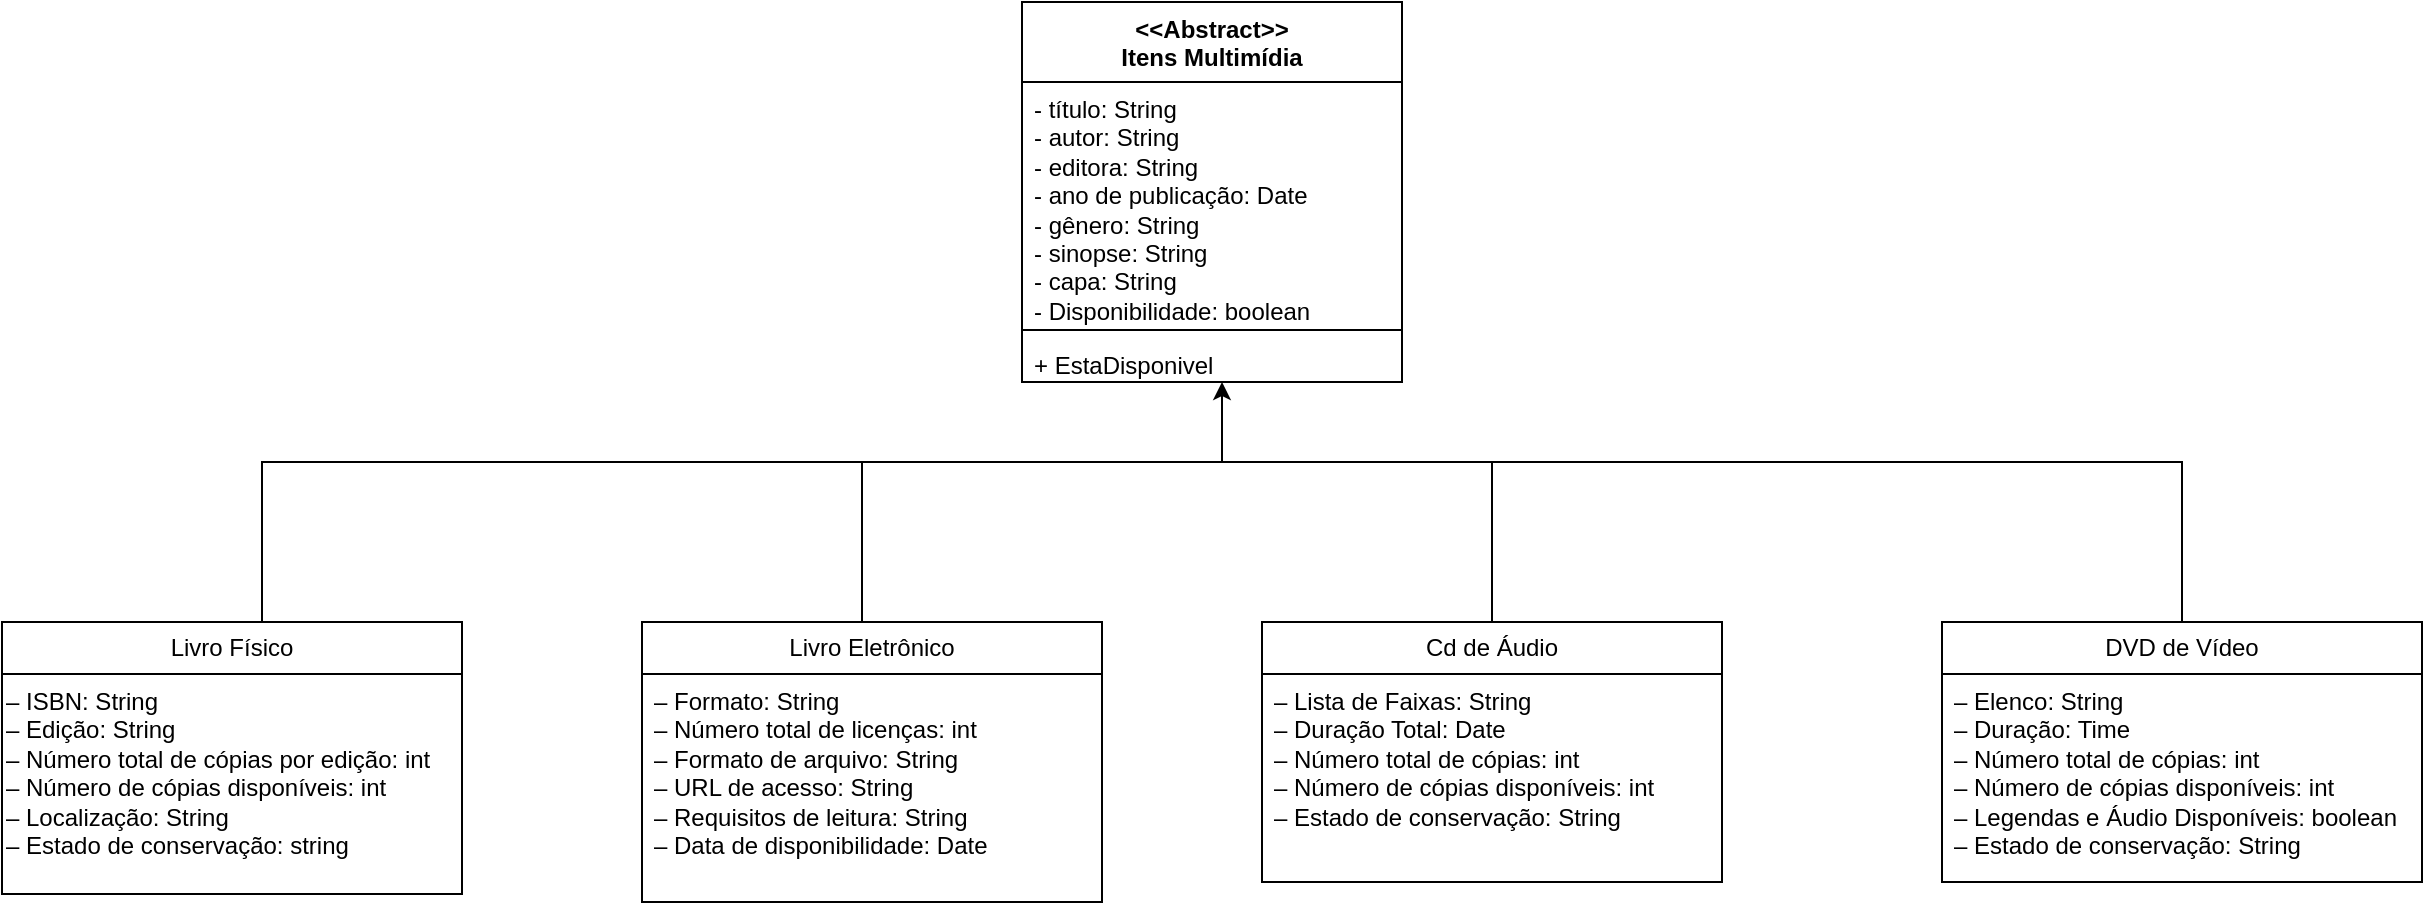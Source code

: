 <mxfile version="21.6.8" type="github">
  <diagram id="C5RBs43oDa-KdzZeNtuy" name="Page-1">
    <mxGraphModel dx="2181" dy="668" grid="1" gridSize="10" guides="1" tooltips="1" connect="1" arrows="1" fold="1" page="1" pageScale="1" pageWidth="827" pageHeight="1169" math="0" shadow="0">
      <root>
        <object label="" dawdwa="dawdwad" grgrdgrd="gdrgrdg" fesfesf="regerge" id="WIyWlLk6GJQsqaUBKTNV-0">
          <mxCell />
        </object>
        <mxCell id="WIyWlLk6GJQsqaUBKTNV-1" parent="WIyWlLk6GJQsqaUBKTNV-0" />
        <mxCell id="a481yiPgKqfhCZ4eKlHy-12" value="&lt;div&gt;&amp;lt;&amp;lt;Abstract&amp;gt;&amp;gt;&lt;/div&gt;&lt;div&gt;Itens Multimídia&lt;br&gt;&lt;/div&gt;" style="swimlane;align=center;verticalAlign=top;childLayout=stackLayout;horizontal=1;startSize=40;horizontalStack=0;resizeParent=1;resizeParentMax=0;resizeLast=0;collapsible=1;marginBottom=0;whiteSpace=wrap;html=1;" vertex="1" parent="WIyWlLk6GJQsqaUBKTNV-1">
          <mxGeometry x="300" y="50" width="190" height="190" as="geometry">
            <mxRectangle x="330" y="90" width="130" height="30" as="alternateBounds" />
          </mxGeometry>
        </mxCell>
        <mxCell id="a481yiPgKqfhCZ4eKlHy-13" value="- título: String&#xa;- autor: String&#xa;- editora: String&#xa;- ano de publicação: Date&#xa;- gênero: String&#xa;- sinopse: String&#xa;- capa: String&#xa;- Disponibilidade: boolean" style="text;strokeColor=none;fillColor=none;align=left;verticalAlign=top;spacingLeft=4;spacingRight=4;overflow=hidden;rotatable=0;points=[[0,0.5],[1,0.5]];portConstraint=eastwest;whiteSpace=wrap;html=1;" vertex="1" parent="a481yiPgKqfhCZ4eKlHy-12">
          <mxGeometry y="40" width="190" height="120" as="geometry" />
        </mxCell>
        <mxCell id="a481yiPgKqfhCZ4eKlHy-14" value="" style="line;strokeWidth=1;fillColor=none;align=left;verticalAlign=middle;spacingTop=-1;spacingLeft=3;spacingRight=3;rotatable=0;labelPosition=right;points=[];portConstraint=eastwest;strokeColor=inherit;" vertex="1" parent="a481yiPgKqfhCZ4eKlHy-12">
          <mxGeometry y="160" width="190" height="8" as="geometry" />
        </mxCell>
        <mxCell id="a481yiPgKqfhCZ4eKlHy-15" value="+ EstaDisponivel" style="text;strokeColor=none;fillColor=none;align=left;verticalAlign=top;spacingLeft=4;spacingRight=4;overflow=hidden;rotatable=0;points=[[0,0.5],[1,0.5]];portConstraint=eastwest;whiteSpace=wrap;html=1;" vertex="1" parent="a481yiPgKqfhCZ4eKlHy-12">
          <mxGeometry y="168" width="190" height="22" as="geometry" />
        </mxCell>
        <mxCell id="a481yiPgKqfhCZ4eKlHy-29" value="Livro Físico" style="swimlane;fontStyle=0;childLayout=stackLayout;horizontal=1;startSize=26;fillColor=none;horizontalStack=0;resizeParent=1;resizeParentMax=0;resizeLast=0;collapsible=1;marginBottom=0;whiteSpace=wrap;html=1;" vertex="1" parent="WIyWlLk6GJQsqaUBKTNV-1">
          <mxGeometry x="-210" y="360" width="230" height="136" as="geometry" />
        </mxCell>
        <mxCell id="a481yiPgKqfhCZ4eKlHy-33" value="– ISBN: String&#xa;– Edição: String&#xa;– Número total de cópias por edição: int&#xa;– Número de cópias disponíveis: int&#xa;– Localização: String&#xa;– Estado de conservação: string" style="text;whiteSpace=wrap;" vertex="1" parent="a481yiPgKqfhCZ4eKlHy-29">
          <mxGeometry y="26" width="230" height="110" as="geometry" />
        </mxCell>
        <mxCell id="a481yiPgKqfhCZ4eKlHy-37" value="" style="edgeStyle=none;orthogonalLoop=1;jettySize=auto;html=1;rounded=0;" edge="1" parent="WIyWlLk6GJQsqaUBKTNV-1">
          <mxGeometry width="80" relative="1" as="geometry">
            <mxPoint x="-80" y="360" as="sourcePoint" />
            <mxPoint x="400" y="240" as="targetPoint" />
            <Array as="points">
              <mxPoint x="-80" y="360" />
              <mxPoint x="-80" y="280" />
              <mxPoint x="400" y="280" />
            </Array>
          </mxGeometry>
        </mxCell>
        <mxCell id="a481yiPgKqfhCZ4eKlHy-40" value="Livro Eletrônico" style="swimlane;fontStyle=0;childLayout=stackLayout;horizontal=1;startSize=26;fillColor=none;horizontalStack=0;resizeParent=1;resizeParentMax=0;resizeLast=0;collapsible=1;marginBottom=0;whiteSpace=wrap;html=1;" vertex="1" parent="WIyWlLk6GJQsqaUBKTNV-1">
          <mxGeometry x="110" y="360" width="230" height="140" as="geometry" />
        </mxCell>
        <mxCell id="a481yiPgKqfhCZ4eKlHy-41" value="– Formato: String&#xa;– Número total de licenças: int&#xa;– Formato de arquivo: String&#xa;– URL de acesso: String&#xa;– Requisitos de leitura: String&#xa;– Data de disponibilidade: Date" style="text;strokeColor=none;fillColor=none;align=left;verticalAlign=top;spacingLeft=4;spacingRight=4;overflow=hidden;rotatable=0;points=[[0,0.5],[1,0.5]];portConstraint=eastwest;whiteSpace=wrap;html=1;" vertex="1" parent="a481yiPgKqfhCZ4eKlHy-40">
          <mxGeometry y="26" width="230" height="114" as="geometry" />
        </mxCell>
        <mxCell id="a481yiPgKqfhCZ4eKlHy-50" value="" style="endArrow=none;html=1;rounded=0;" edge="1" parent="WIyWlLk6GJQsqaUBKTNV-1">
          <mxGeometry width="50" height="50" relative="1" as="geometry">
            <mxPoint x="220" y="360" as="sourcePoint" />
            <mxPoint x="220" y="280" as="targetPoint" />
            <Array as="points">
              <mxPoint x="220" y="320" />
            </Array>
          </mxGeometry>
        </mxCell>
        <mxCell id="a481yiPgKqfhCZ4eKlHy-51" style="edgeStyle=none;rounded=0;orthogonalLoop=1;jettySize=auto;html=1;entryX=0.461;entryY=-0.007;entryDx=0;entryDy=0;entryPerimeter=0;" edge="1" parent="WIyWlLk6GJQsqaUBKTNV-1" source="a481yiPgKqfhCZ4eKlHy-40" target="a481yiPgKqfhCZ4eKlHy-40">
          <mxGeometry relative="1" as="geometry" />
        </mxCell>
        <mxCell id="a481yiPgKqfhCZ4eKlHy-52" value="Cd de Áudio" style="swimlane;fontStyle=0;childLayout=stackLayout;horizontal=1;startSize=26;fillColor=none;horizontalStack=0;resizeParent=1;resizeParentMax=0;resizeLast=0;collapsible=1;marginBottom=0;whiteSpace=wrap;html=1;" vertex="1" parent="WIyWlLk6GJQsqaUBKTNV-1">
          <mxGeometry x="420" y="360" width="230" height="130" as="geometry" />
        </mxCell>
        <mxCell id="a481yiPgKqfhCZ4eKlHy-53" value="– Lista de Faixas: String&#xa;– Duração Total: Date&#xa;– Número total de cópias: int&#xa;– Número de cópias disponíveis: int&#xa;– Estado de conservação: String" style="text;strokeColor=none;fillColor=none;align=left;verticalAlign=top;spacingLeft=4;spacingRight=4;overflow=hidden;rotatable=0;points=[[0,0.5],[1,0.5]];portConstraint=eastwest;whiteSpace=wrap;html=1;" vertex="1" parent="a481yiPgKqfhCZ4eKlHy-52">
          <mxGeometry y="26" width="230" height="104" as="geometry" />
        </mxCell>
        <mxCell id="a481yiPgKqfhCZ4eKlHy-59" value="" style="endArrow=none;html=1;rounded=0;entryX=0.5;entryY=0;entryDx=0;entryDy=0;" edge="1" parent="WIyWlLk6GJQsqaUBKTNV-1" target="a481yiPgKqfhCZ4eKlHy-52">
          <mxGeometry width="50" height="50" relative="1" as="geometry">
            <mxPoint x="400" y="280" as="sourcePoint" />
            <mxPoint x="530" y="360" as="targetPoint" />
            <Array as="points">
              <mxPoint x="535" y="280" />
            </Array>
          </mxGeometry>
        </mxCell>
        <mxCell id="a481yiPgKqfhCZ4eKlHy-60" value="DVD de Vídeo" style="swimlane;fontStyle=0;childLayout=stackLayout;horizontal=1;startSize=26;fillColor=none;horizontalStack=0;resizeParent=1;resizeParentMax=0;resizeLast=0;collapsible=1;marginBottom=0;whiteSpace=wrap;html=1;" vertex="1" parent="WIyWlLk6GJQsqaUBKTNV-1">
          <mxGeometry x="760" y="360" width="240" height="130" as="geometry" />
        </mxCell>
        <mxCell id="a481yiPgKqfhCZ4eKlHy-61" value="– Elenco: String&#xa;– Duração: Time&#xa;– Número total de cópias: int&#xa;– Número de cópias disponíveis: int&#xa;– Legendas e Áudio Disponíveis: boolean&#xa;– Estado de conservação: String" style="text;strokeColor=none;fillColor=none;align=left;verticalAlign=top;spacingLeft=4;spacingRight=4;overflow=hidden;rotatable=0;points=[[0,0.5],[1,0.5]];portConstraint=eastwest;whiteSpace=wrap;html=1;" vertex="1" parent="a481yiPgKqfhCZ4eKlHy-60">
          <mxGeometry y="26" width="240" height="104" as="geometry" />
        </mxCell>
        <mxCell id="a481yiPgKqfhCZ4eKlHy-64" value="" style="endArrow=none;html=1;rounded=0;exitX=0.5;exitY=0;exitDx=0;exitDy=0;" edge="1" parent="WIyWlLk6GJQsqaUBKTNV-1" source="a481yiPgKqfhCZ4eKlHy-60">
          <mxGeometry width="50" height="50" relative="1" as="geometry">
            <mxPoint x="820" y="380" as="sourcePoint" />
            <mxPoint x="530" y="280" as="targetPoint" />
            <Array as="points">
              <mxPoint x="880" y="280" />
            </Array>
          </mxGeometry>
        </mxCell>
      </root>
    </mxGraphModel>
  </diagram>
</mxfile>
